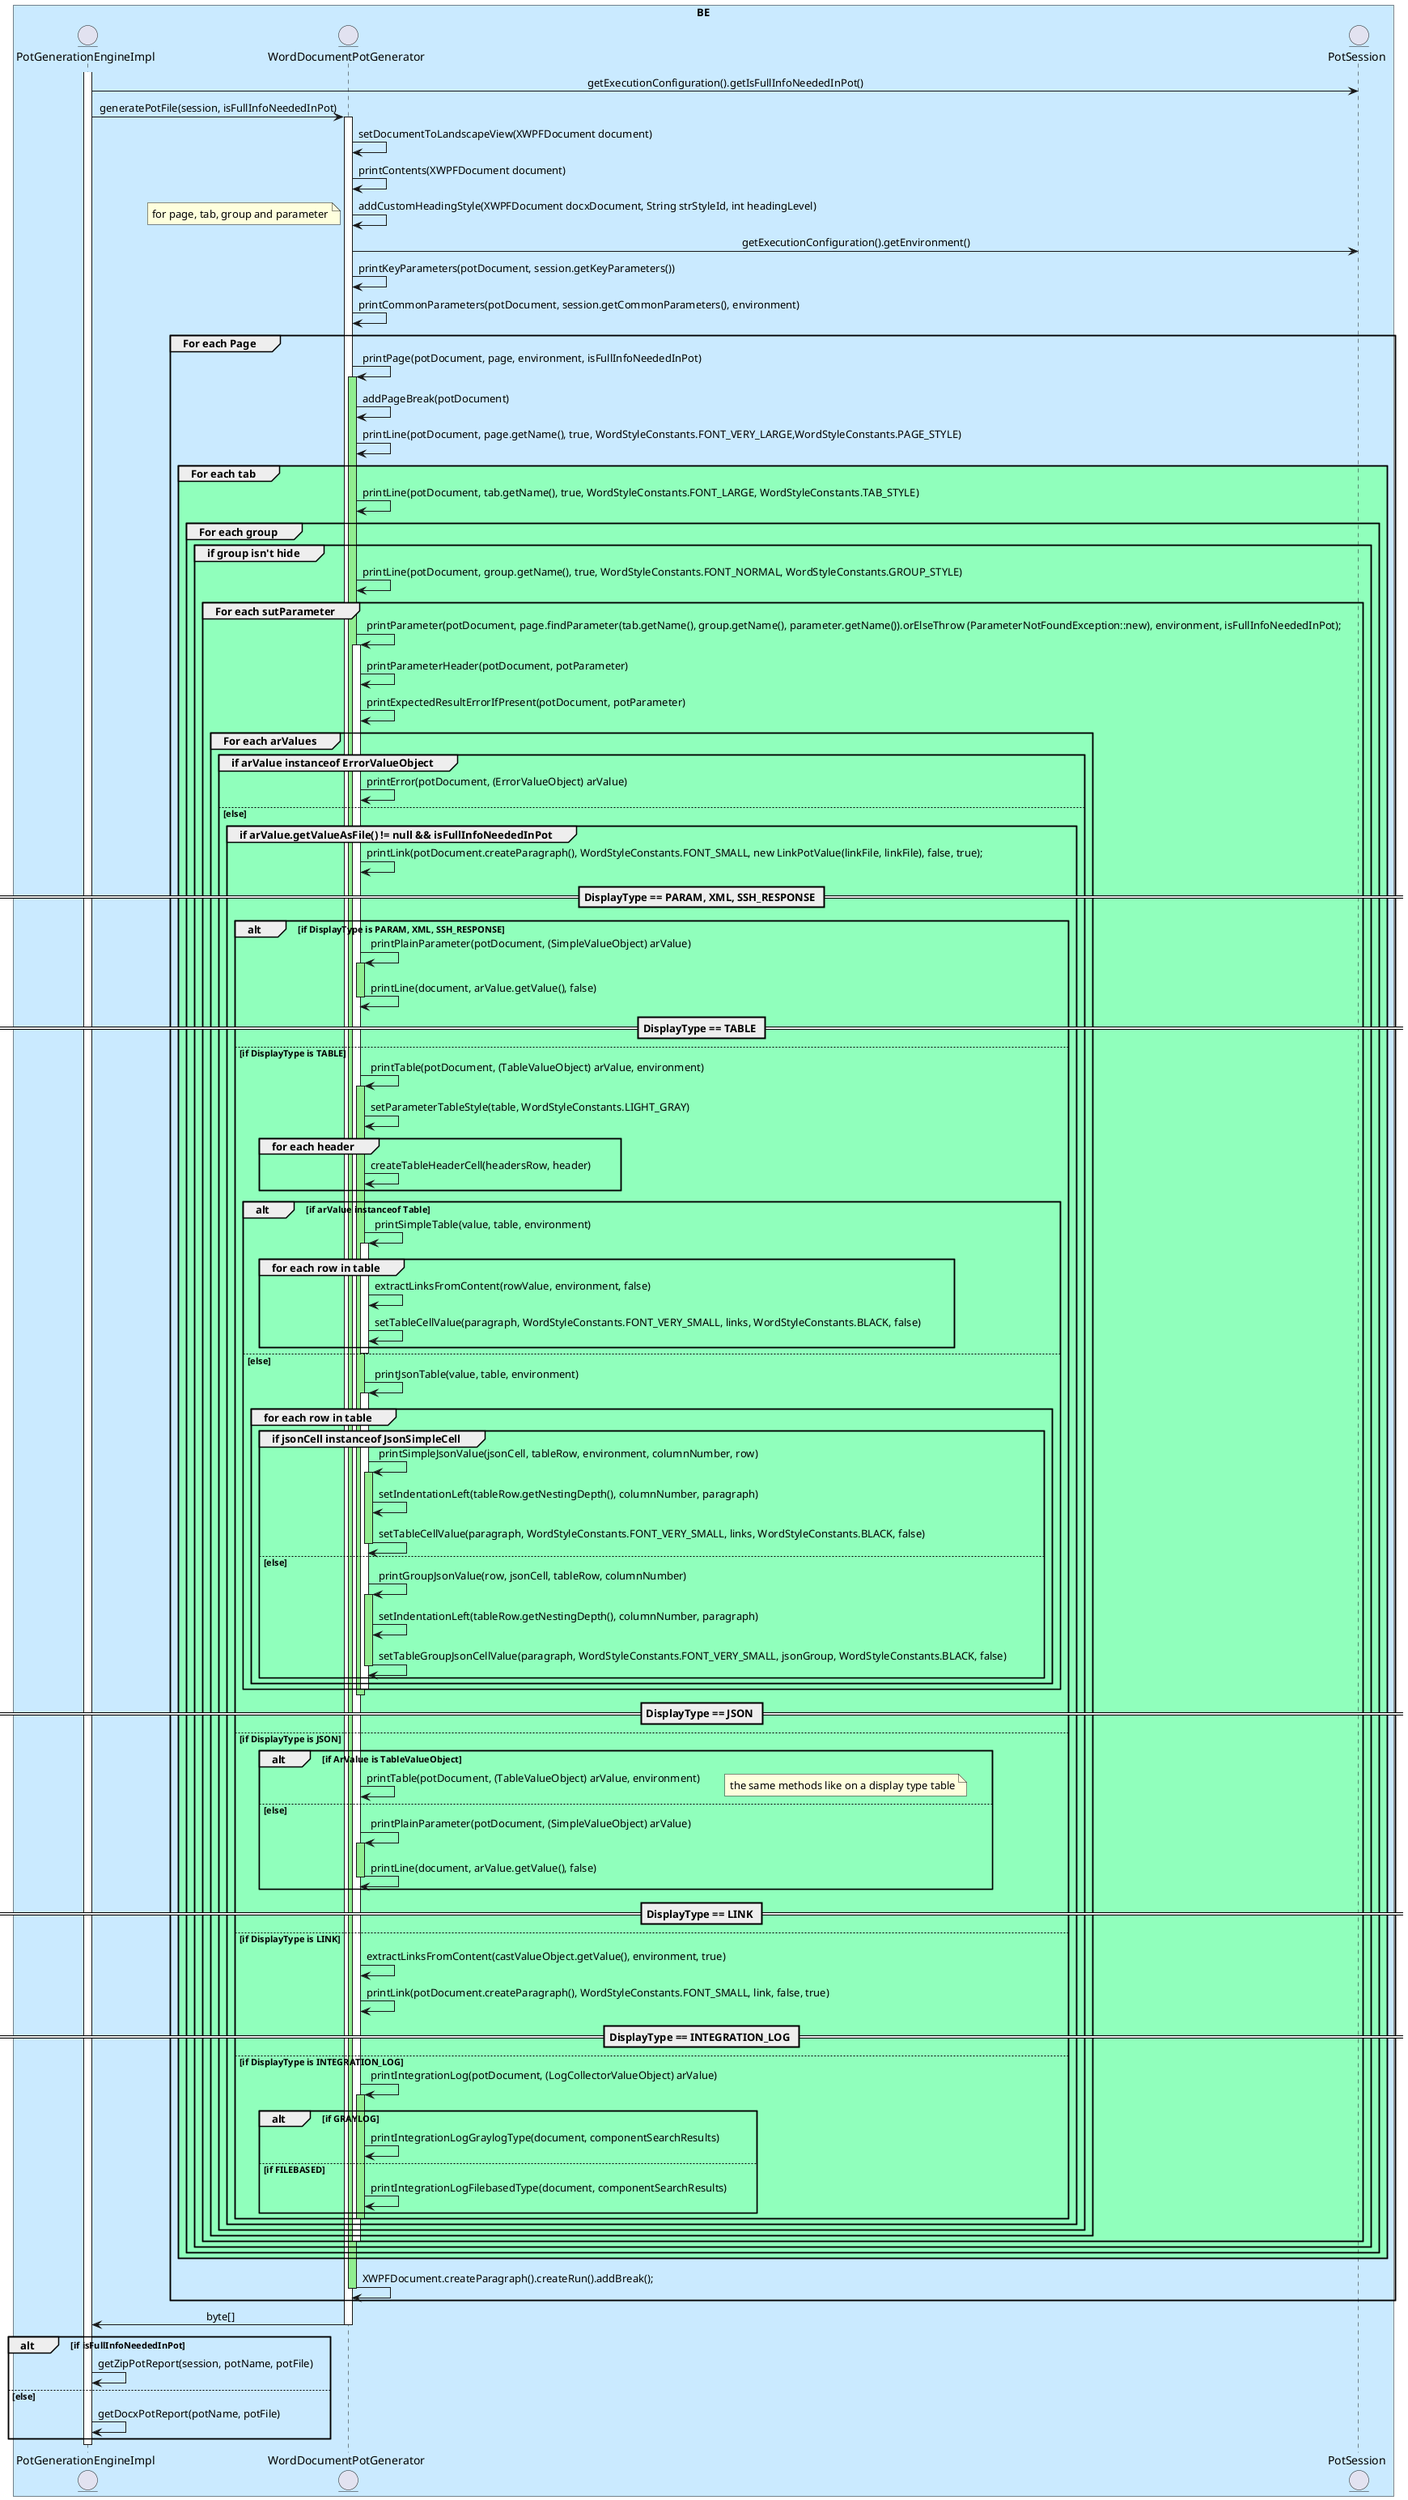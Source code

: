 @startuml

skinparam sequenceMessageAlign center

box "BE" #caeaff
    entity PotGenerationEngineImpl
    entity WordDocumentPotGenerator
    entity PotSession
end box

activate PotGenerationEngineImpl
    PotGenerationEngineImpl -> PotSession : getExecutionConfiguration().getIsFullInfoNeededInPot()
    PotGenerationEngineImpl -> WordDocumentPotGenerator : generatePotFile(session, isFullInfoNeededInPot)
    activate WordDocumentPotGenerator
        WordDocumentPotGenerator -> WordDocumentPotGenerator : setDocumentToLandscapeView(XWPFDocument document)
        WordDocumentPotGenerator -> WordDocumentPotGenerator : printContents(XWPFDocument document)
        WordDocumentPotGenerator -> WordDocumentPotGenerator : addCustomHeadingStyle(XWPFDocument docxDocument, String strStyleId, int headingLevel)
        note left
            for page, tab, group and parameter
        end note
        WordDocumentPotGenerator -> PotSession : getExecutionConfiguration().getEnvironment()
        WordDocumentPotGenerator -> WordDocumentPotGenerator : printKeyParameters(potDocument, session.getKeyParameters())
        WordDocumentPotGenerator -> WordDocumentPotGenerator : printCommonParameters(potDocument, session.getCommonParameters(), environment)
        group For each Page
            WordDocumentPotGenerator -> WordDocumentPotGenerator : printPage(potDocument, page, environment, isFullInfoNeededInPot)
            activate WordDocumentPotGenerator #LightGreen
                WordDocumentPotGenerator -> WordDocumentPotGenerator : addPageBreak(potDocument)
                WordDocumentPotGenerator -> WordDocumentPotGenerator : printLine(potDocument, page.getName(), true, WordStyleConstants.FONT_VERY_LARGE,WordStyleConstants.PAGE_STYLE)
                group #90ffbc For each tab
                    WordDocumentPotGenerator -> WordDocumentPotGenerator : printLine(potDocument, tab.getName(), true, WordStyleConstants.FONT_LARGE, WordStyleConstants.TAB_STYLE)
                    group For each group
                        group #90ffbc if group isn't hide
                            WordDocumentPotGenerator -> WordDocumentPotGenerator : printLine(potDocument, group.getName(), true, WordStyleConstants.FONT_NORMAL, WordStyleConstants.GROUP_STYLE)
                            group For each sutParameter
                                WordDocumentPotGenerator -> WordDocumentPotGenerator : printParameter(potDocument, page.findParameter(tab.getName(), group.getName(), parameter.getName()).orElseThrow (ParameterNotFoundException::new), environment, isFullInfoNeededInPot);
                                activate WordDocumentPotGenerator
                                    WordDocumentPotGenerator -> WordDocumentPotGenerator : printParameterHeader(potDocument, potParameter)
                                    WordDocumentPotGenerator -> WordDocumentPotGenerator : printExpectedResultErrorIfPresent(potDocument, potParameter)
                                    group #90ffbc For each arValues
                                        group if arValue instanceof ErrorValueObject
                                        WordDocumentPotGenerator -> WordDocumentPotGenerator : printError(potDocument, (ErrorValueObject) arValue)
                                        else else
                                            group #90ffbc if arValue.getValueAsFile() != null && isFullInfoNeededInPot
                                                WordDocumentPotGenerator -> WordDocumentPotGenerator : printLink(potDocument.createParagraph(), WordStyleConstants.FONT_SMALL, new LinkPotValue(linkFile, linkFile), false, true);
                                                == DisplayType == PARAM, XML, SSH_RESPONSE ==
                                                alt if DisplayType is PARAM, XML, SSH_RESPONSE
                                                    WordDocumentPotGenerator -> WordDocumentPotGenerator : printPlainParameter(potDocument, (SimpleValueObject) arValue)
                                                    activate WordDocumentPotGenerator #LightGreen
                                                        WordDocumentPotGenerator -> WordDocumentPotGenerator : printLine(document, arValue.getValue(), false)
                                                    deactivate
                                                == DisplayType == TABLE ==
                                                else if DisplayType is TABLE
                                                    WordDocumentPotGenerator -> WordDocumentPotGenerator : printTable(potDocument, (TableValueObject) arValue, environment)
                                                    activate WordDocumentPotGenerator #LightGreen
                                                        WordDocumentPotGenerator -> WordDocumentPotGenerator : setParameterTableStyle(table, WordStyleConstants.LIGHT_GRAY)
                                                        group #90ffbc for each header
                                                            WordDocumentPotGenerator -> WordDocumentPotGenerator : createTableHeaderCell(headersRow, header)
                                                        end
                                                        alt #90ffbc if arValue instanceof Table
                                                            WordDocumentPotGenerator -> WordDocumentPotGenerator : printSimpleTable(value, table, environment)
                                                            activate WordDocumentPotGenerator
                                                                group for each row in table
                                                                   WordDocumentPotGenerator -> WordDocumentPotGenerator : extractLinksFromContent(rowValue, environment, false)
                                                                   WordDocumentPotGenerator -> WordDocumentPotGenerator : setTableCellValue(paragraph, WordStyleConstants.FONT_VERY_SMALL, links, WordStyleConstants.BLACK, false)
                                                                end
                                                            deactivate WordDocumentPotGenerator
                                                        else else
                                                            WordDocumentPotGenerator -> WordDocumentPotGenerator : printJsonTable(value, table, environment)
                                                             activate WordDocumentPotGenerator
                                                                group for each row in table
                                                                    group #90ffbc if jsonCell instanceof JsonSimpleCell
                                                                       WordDocumentPotGenerator -> WordDocumentPotGenerator : printSimpleJsonValue(jsonCell, tableRow, environment, columnNumber, row)
                                                                       activate WordDocumentPotGenerator #LightGreen
                                                                       WordDocumentPotGenerator -> WordDocumentPotGenerator : setIndentationLeft(tableRow.getNestingDepth(), columnNumber, paragraph)
                                                                       WordDocumentPotGenerator -> WordDocumentPotGenerator : setTableCellValue(paragraph, WordStyleConstants.FONT_VERY_SMALL, links, WordStyleConstants.BLACK, false)
                                                                       deactivate WordDocumentPotGenerator
                                                                    else else
                                                                      WordDocumentPotGenerator -> WordDocumentPotGenerator : printGroupJsonValue(row, jsonCell, tableRow, columnNumber)
                                                                      activate WordDocumentPotGenerator #LightGreen
                                                                      WordDocumentPotGenerator -> WordDocumentPotGenerator : setIndentationLeft(tableRow.getNestingDepth(), columnNumber, paragraph)
                                                                      WordDocumentPotGenerator -> WordDocumentPotGenerator : setTableGroupJsonCellValue(paragraph, WordStyleConstants.FONT_VERY_SMALL, jsonGroup, WordStyleConstants.BLACK, false)
                                                                      deactivate WordDocumentPotGenerator
                                                                    end
                                                                end
                                                             deactivate WordDocumentPotGenerator
                                                        end
                                                    deactivate
                                                == DisplayType == JSON ==
                                                else if DisplayType is JSON
                                                    alt #90ffbc if ArValue is TableValueObject
                                                        WordDocumentPotGenerator -> WordDocumentPotGenerator : printTable(potDocument, (TableValueObject) arValue, environment)
                                                        note right
                                                            the same methods like on a display type table
                                                        end note
                                                    else else
                                                        WordDocumentPotGenerator -> WordDocumentPotGenerator : printPlainParameter(potDocument, (SimpleValueObject) arValue)
                                                        activate WordDocumentPotGenerator #LightGreen
                                                            WordDocumentPotGenerator -> WordDocumentPotGenerator : printLine(document, arValue.getValue(), false)
                                                        deactivate
                                                    end
                                                == DisplayType == LINK ==
                                                else if DisplayType is LINK
                                                    WordDocumentPotGenerator -> WordDocumentPotGenerator : extractLinksFromContent(castValueObject.getValue(), environment, true)
                                                    WordDocumentPotGenerator -> WordDocumentPotGenerator : printLink(potDocument.createParagraph(), WordStyleConstants.FONT_SMALL, link, false, true)
                                                == DisplayType == INTEGRATION_LOG ==
                                               else if DisplayType is INTEGRATION_LOG
                                                    WordDocumentPotGenerator -> WordDocumentPotGenerator : printIntegrationLog(potDocument, (LogCollectorValueObject) arValue)
                                                    activate WordDocumentPotGenerator #LightGreen
                                                    alt #90ffbc if GRAYLOG
                                                        WordDocumentPotGenerator -> WordDocumentPotGenerator : printIntegrationLogGraylogType(document, componentSearchResults)
                                                    else if FILEBASED
                                                        WordDocumentPotGenerator -> WordDocumentPotGenerator : printIntegrationLogFilebasedType(document, componentSearchResults)
                                                    end
                                                    deactivate WordDocumentPotGenerator
                                                end
                                            end
                                        end
                                    end
                                deactivate WordDocumentPotGenerator
                            end
                        end
                    end
                end
                WordDocumentPotGenerator -> WordDocumentPotGenerator : XWPFDocument.createParagraph().createRun().addBreak();
            deactivate WordDocumentPotGenerator
        end
    WordDocumentPotGenerator -> PotGenerationEngineImpl : byte[]
    deactivate WordDocumentPotGenerator
    alt if isFullInfoNeededInPot
        PotGenerationEngineImpl -> PotGenerationEngineImpl : getZipPotReport(session, potName, potFile)
    else else
        PotGenerationEngineImpl -> PotGenerationEngineImpl : getDocxPotReport(potName, potFile)
    end
deactivate PotGenerationEngineImpl

@enduml
